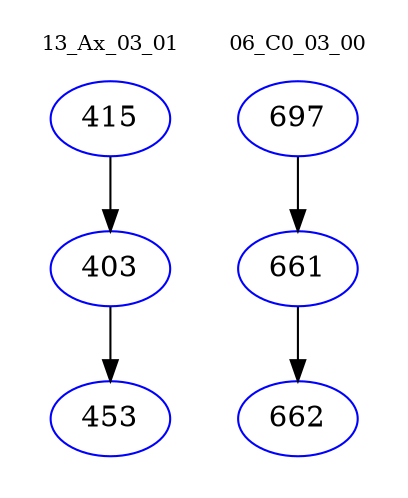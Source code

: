 digraph{
subgraph cluster_0 {
color = white
label = "13_Ax_03_01";
fontsize=10;
T0_415 [label="415", color="blue"]
T0_415 -> T0_403 [color="black"]
T0_403 [label="403", color="blue"]
T0_403 -> T0_453 [color="black"]
T0_453 [label="453", color="blue"]
}
subgraph cluster_1 {
color = white
label = "06_C0_03_00";
fontsize=10;
T1_697 [label="697", color="blue"]
T1_697 -> T1_661 [color="black"]
T1_661 [label="661", color="blue"]
T1_661 -> T1_662 [color="black"]
T1_662 [label="662", color="blue"]
}
}
